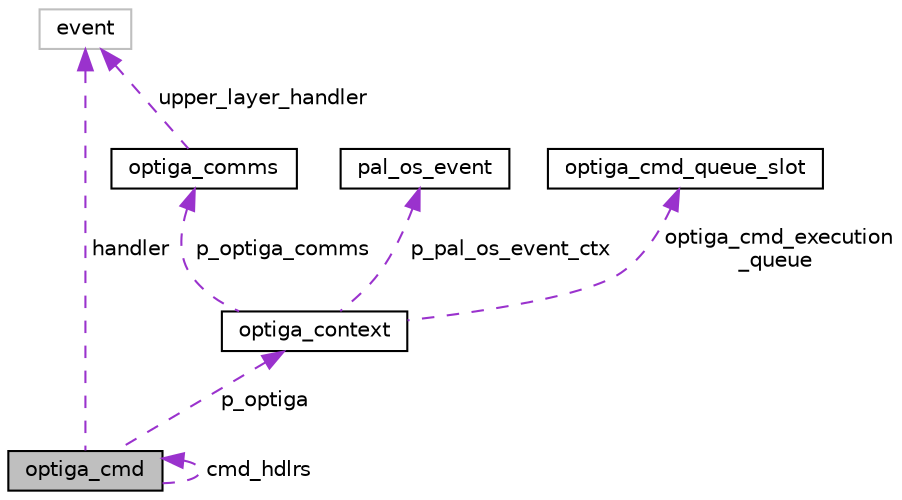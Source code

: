 digraph "optiga_cmd"
{
 // LATEX_PDF_SIZE
  edge [fontname="Helvetica",fontsize="10",labelfontname="Helvetica",labelfontsize="10"];
  node [fontname="Helvetica",fontsize="10",shape=record];
  Node1 [label="optiga_cmd",height=0.2,width=0.4,color="black", fillcolor="grey75", style="filled", fontcolor="black",tooltip="Command context."];
  Node2 -> Node1 [dir="back",color="darkorchid3",fontsize="10",style="dashed",label=" handler" ,fontname="Helvetica"];
  Node2 [label="event",height=0.2,width=0.4,color="grey75", fillcolor="white", style="filled",tooltip=" "];
  Node3 -> Node1 [dir="back",color="darkorchid3",fontsize="10",style="dashed",label=" p_optiga" ,fontname="Helvetica"];
  Node3 [label="optiga_context",height=0.2,width=0.4,color="black", fillcolor="white", style="filled",URL="$d8/df6/structoptiga__context.html",tooltip="OPTIGA Context which holds the communication buffer, comms instance and other required...."];
  Node4 -> Node3 [dir="back",color="darkorchid3",fontsize="10",style="dashed",label=" p_pal_os_event_ctx" ,fontname="Helvetica"];
  Node4 [label="pal_os_event",height=0.2,width=0.4,color="black", fillcolor="white", style="filled",URL="$d1/df5/structpal__os__event.html",tooltip="PAL os event structure."];
  Node5 -> Node3 [dir="back",color="darkorchid3",fontsize="10",style="dashed",label=" p_optiga_comms" ,fontname="Helvetica"];
  Node5 [label="optiga_comms",height=0.2,width=0.4,color="black", fillcolor="white", style="filled",URL="$de/dc7/structoptiga__comms.html",tooltip="Optiga comms structure."];
  Node2 -> Node5 [dir="back",color="darkorchid3",fontsize="10",style="dashed",label=" upper_layer_handler" ,fontname="Helvetica"];
  Node6 -> Node3 [dir="back",color="darkorchid3",fontsize="10",style="dashed",label=" optiga_cmd_execution\l_queue" ,fontname="Helvetica"];
  Node6 [label="optiga_cmd_queue_slot",height=0.2,width=0.4,color="black", fillcolor="white", style="filled",URL="$dc/d84/structoptiga__cmd__queue__slot.html",tooltip="The structure represents the slot in the execution queue."];
  Node1 -> Node1 [dir="back",color="darkorchid3",fontsize="10",style="dashed",label=" cmd_hdlrs" ,fontname="Helvetica"];
}
